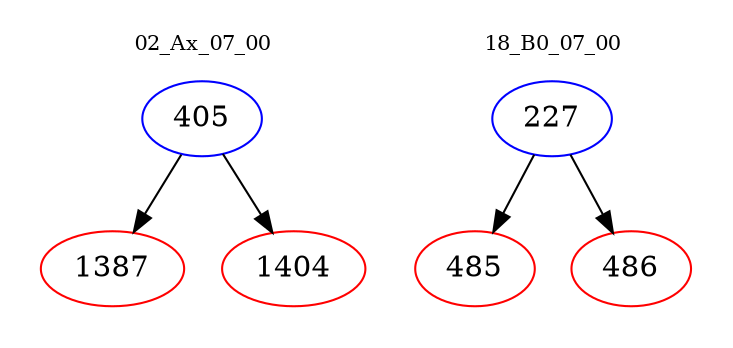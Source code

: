digraph{
subgraph cluster_0 {
color = white
label = "02_Ax_07_00";
fontsize=10;
T0_405 [label="405", color="blue"]
T0_405 -> T0_1387 [color="black"]
T0_1387 [label="1387", color="red"]
T0_405 -> T0_1404 [color="black"]
T0_1404 [label="1404", color="red"]
}
subgraph cluster_1 {
color = white
label = "18_B0_07_00";
fontsize=10;
T1_227 [label="227", color="blue"]
T1_227 -> T1_485 [color="black"]
T1_485 [label="485", color="red"]
T1_227 -> T1_486 [color="black"]
T1_486 [label="486", color="red"]
}
}
